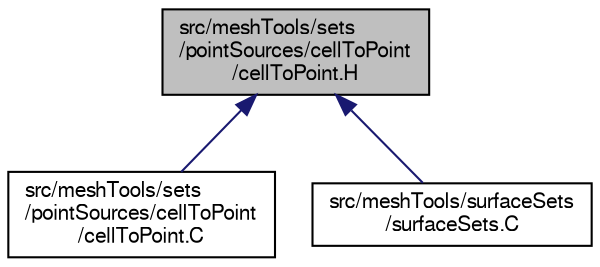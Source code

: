 digraph "src/meshTools/sets/pointSources/cellToPoint/cellToPoint.H"
{
  bgcolor="transparent";
  edge [fontname="FreeSans",fontsize="10",labelfontname="FreeSans",labelfontsize="10"];
  node [fontname="FreeSans",fontsize="10",shape=record];
  Node146 [label="src/meshTools/sets\l/pointSources/cellToPoint\l/cellToPoint.H",height=0.2,width=0.4,color="black", fillcolor="grey75", style="filled", fontcolor="black"];
  Node146 -> Node147 [dir="back",color="midnightblue",fontsize="10",style="solid",fontname="FreeSans"];
  Node147 [label="src/meshTools/sets\l/pointSources/cellToPoint\l/cellToPoint.C",height=0.2,width=0.4,color="black",URL="$a08066.html"];
  Node146 -> Node148 [dir="back",color="midnightblue",fontsize="10",style="solid",fontname="FreeSans"];
  Node148 [label="src/meshTools/surfaceSets\l/surfaceSets.C",height=0.2,width=0.4,color="black",URL="$a08162.html"];
}
